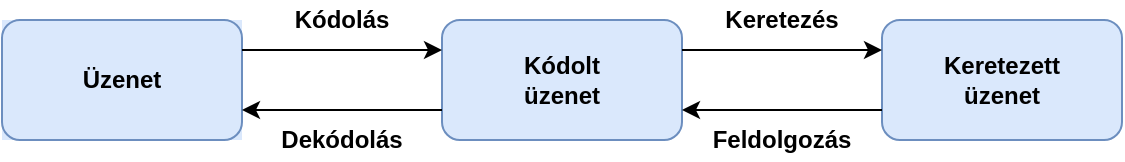 <mxfile version="12.4.2" type="device" pages="1"><diagram id="Iu2DPlTWlTFMwrA_nrYG" name="Page-1"><mxGraphModel dx="868" dy="438" grid="1" gridSize="10" guides="1" tooltips="1" connect="1" arrows="1" fold="1" page="1" pageScale="1" pageWidth="827" pageHeight="1169" math="0" shadow="0"><root><mxCell id="0"/><mxCell id="1" parent="0"/><mxCell id="HZZ9tHrtDmitBT4uem-m-3" value="" style="group;fillColor=#dae8fc;strokeColor=none;" vertex="1" connectable="0" parent="1"><mxGeometry x="110" y="150" width="120" height="60" as="geometry"/></mxCell><mxCell id="HZZ9tHrtDmitBT4uem-m-1" value="" style="rounded=1;whiteSpace=wrap;html=1;fillColor=#dae8fc;strokeColor=#6c8ebf;" vertex="1" parent="HZZ9tHrtDmitBT4uem-m-3"><mxGeometry width="120" height="60" as="geometry"/></mxCell><mxCell id="HZZ9tHrtDmitBT4uem-m-2" value="&lt;b&gt;Üzenet&lt;/b&gt;" style="text;html=1;strokeColor=none;fillColor=none;align=center;verticalAlign=middle;whiteSpace=wrap;rounded=0;" vertex="1" parent="HZZ9tHrtDmitBT4uem-m-3"><mxGeometry x="40" y="20" width="40" height="20" as="geometry"/></mxCell><mxCell id="HZZ9tHrtDmitBT4uem-m-6" value="" style="group" vertex="1" connectable="0" parent="1"><mxGeometry x="330" y="150" width="120" height="60" as="geometry"/></mxCell><mxCell id="HZZ9tHrtDmitBT4uem-m-4" value="" style="rounded=1;whiteSpace=wrap;html=1;fillColor=#dae8fc;strokeColor=#6c8ebf;" vertex="1" parent="HZZ9tHrtDmitBT4uem-m-6"><mxGeometry width="120" height="60" as="geometry"/></mxCell><mxCell id="HZZ9tHrtDmitBT4uem-m-5" value="&lt;b&gt;Kódolt üzenet&lt;/b&gt;" style="text;html=1;strokeColor=none;fillColor=none;align=center;verticalAlign=middle;whiteSpace=wrap;rounded=0;" vertex="1" parent="HZZ9tHrtDmitBT4uem-m-6"><mxGeometry x="40" y="20" width="40" height="20" as="geometry"/></mxCell><mxCell id="HZZ9tHrtDmitBT4uem-m-7" value="" style="group" vertex="1" connectable="0" parent="1"><mxGeometry x="550" y="150" width="120" height="60" as="geometry"/></mxCell><mxCell id="HZZ9tHrtDmitBT4uem-m-8" value="" style="rounded=1;whiteSpace=wrap;html=1;fillColor=#dae8fc;strokeColor=#6c8ebf;" vertex="1" parent="HZZ9tHrtDmitBT4uem-m-7"><mxGeometry width="120" height="60" as="geometry"/></mxCell><mxCell id="HZZ9tHrtDmitBT4uem-m-9" value="&lt;b&gt;Keretezett üzenet&lt;/b&gt;" style="text;html=1;strokeColor=none;fillColor=none;align=center;verticalAlign=middle;whiteSpace=wrap;rounded=0;" vertex="1" parent="HZZ9tHrtDmitBT4uem-m-7"><mxGeometry x="40" y="20" width="40" height="20" as="geometry"/></mxCell><mxCell id="HZZ9tHrtDmitBT4uem-m-10" style="edgeStyle=orthogonalEdgeStyle;rounded=0;orthogonalLoop=1;jettySize=auto;html=1;exitX=1;exitY=0.25;exitDx=0;exitDy=0;entryX=0;entryY=0.25;entryDx=0;entryDy=0;" edge="1" parent="1" source="HZZ9tHrtDmitBT4uem-m-1" target="HZZ9tHrtDmitBT4uem-m-4"><mxGeometry relative="1" as="geometry"/></mxCell><mxCell id="HZZ9tHrtDmitBT4uem-m-11" value="&lt;b&gt;Kódolás&lt;/b&gt;" style="text;html=1;strokeColor=none;fillColor=none;align=center;verticalAlign=middle;whiteSpace=wrap;rounded=0;" vertex="1" parent="1"><mxGeometry x="260" y="140" width="40" height="20" as="geometry"/></mxCell><mxCell id="HZZ9tHrtDmitBT4uem-m-12" style="edgeStyle=orthogonalEdgeStyle;rounded=0;orthogonalLoop=1;jettySize=auto;html=1;exitX=0;exitY=0.75;exitDx=0;exitDy=0;entryX=1;entryY=0.75;entryDx=0;entryDy=0;" edge="1" parent="1" source="HZZ9tHrtDmitBT4uem-m-4" target="HZZ9tHrtDmitBT4uem-m-1"><mxGeometry relative="1" as="geometry"/></mxCell><mxCell id="HZZ9tHrtDmitBT4uem-m-17" value="&lt;b&gt;Dekódolás&lt;/b&gt;" style="text;html=1;strokeColor=none;fillColor=none;align=center;verticalAlign=middle;whiteSpace=wrap;rounded=0;" vertex="1" parent="1"><mxGeometry x="260" y="200" width="40" height="20" as="geometry"/></mxCell><mxCell id="HZZ9tHrtDmitBT4uem-m-18" style="edgeStyle=orthogonalEdgeStyle;rounded=0;orthogonalLoop=1;jettySize=auto;html=1;exitX=1;exitY=0.25;exitDx=0;exitDy=0;entryX=0;entryY=0.25;entryDx=0;entryDy=0;" edge="1" parent="1" source="HZZ9tHrtDmitBT4uem-m-4" target="HZZ9tHrtDmitBT4uem-m-8"><mxGeometry relative="1" as="geometry"/></mxCell><mxCell id="HZZ9tHrtDmitBT4uem-m-19" value="&lt;b&gt;Keretezés&lt;/b&gt;" style="text;html=1;strokeColor=none;fillColor=none;align=center;verticalAlign=middle;whiteSpace=wrap;rounded=0;" vertex="1" parent="1"><mxGeometry x="480" y="140" width="40" height="20" as="geometry"/></mxCell><mxCell id="HZZ9tHrtDmitBT4uem-m-20" style="edgeStyle=orthogonalEdgeStyle;rounded=0;orthogonalLoop=1;jettySize=auto;html=1;exitX=0;exitY=0.75;exitDx=0;exitDy=0;entryX=1;entryY=0.75;entryDx=0;entryDy=0;" edge="1" parent="1" source="HZZ9tHrtDmitBT4uem-m-8" target="HZZ9tHrtDmitBT4uem-m-4"><mxGeometry relative="1" as="geometry"/></mxCell><mxCell id="HZZ9tHrtDmitBT4uem-m-21" value="&lt;b&gt;Feldolgozás&lt;/b&gt;" style="text;html=1;strokeColor=none;fillColor=none;align=center;verticalAlign=middle;whiteSpace=wrap;rounded=0;" vertex="1" parent="1"><mxGeometry x="480" y="200" width="40" height="20" as="geometry"/></mxCell></root></mxGraphModel></diagram></mxfile>
